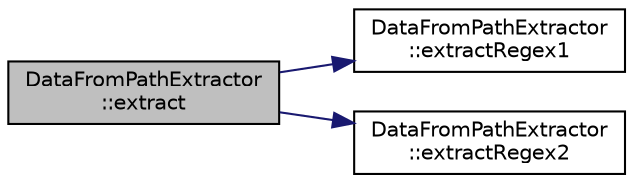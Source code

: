 digraph "DataFromPathExtractor::extract"
{
 // LATEX_PDF_SIZE
  edge [fontname="Helvetica",fontsize="10",labelfontname="Helvetica",labelfontsize="10"];
  node [fontname="Helvetica",fontsize="10",shape=record];
  rankdir="LR";
  Node1 [label="DataFromPathExtractor\l::extract",height=0.2,width=0.4,color="black", fillcolor="grey75", style="filled", fontcolor="black",tooltip=" "];
  Node1 -> Node2 [color="midnightblue",fontsize="10",style="solid",fontname="Helvetica"];
  Node2 [label="DataFromPathExtractor\l::extractRegex1",height=0.2,width=0.4,color="black", fillcolor="white", style="filled",URL="$class_data_from_path_extractor.html#abd813b7eeed1d84852072896ef1e0da8",tooltip=" "];
  Node1 -> Node3 [color="midnightblue",fontsize="10",style="solid",fontname="Helvetica"];
  Node3 [label="DataFromPathExtractor\l::extractRegex2",height=0.2,width=0.4,color="black", fillcolor="white", style="filled",URL="$class_data_from_path_extractor.html#ae82a0e15ef1edf792d7b51441d8183f9",tooltip=" "];
}
